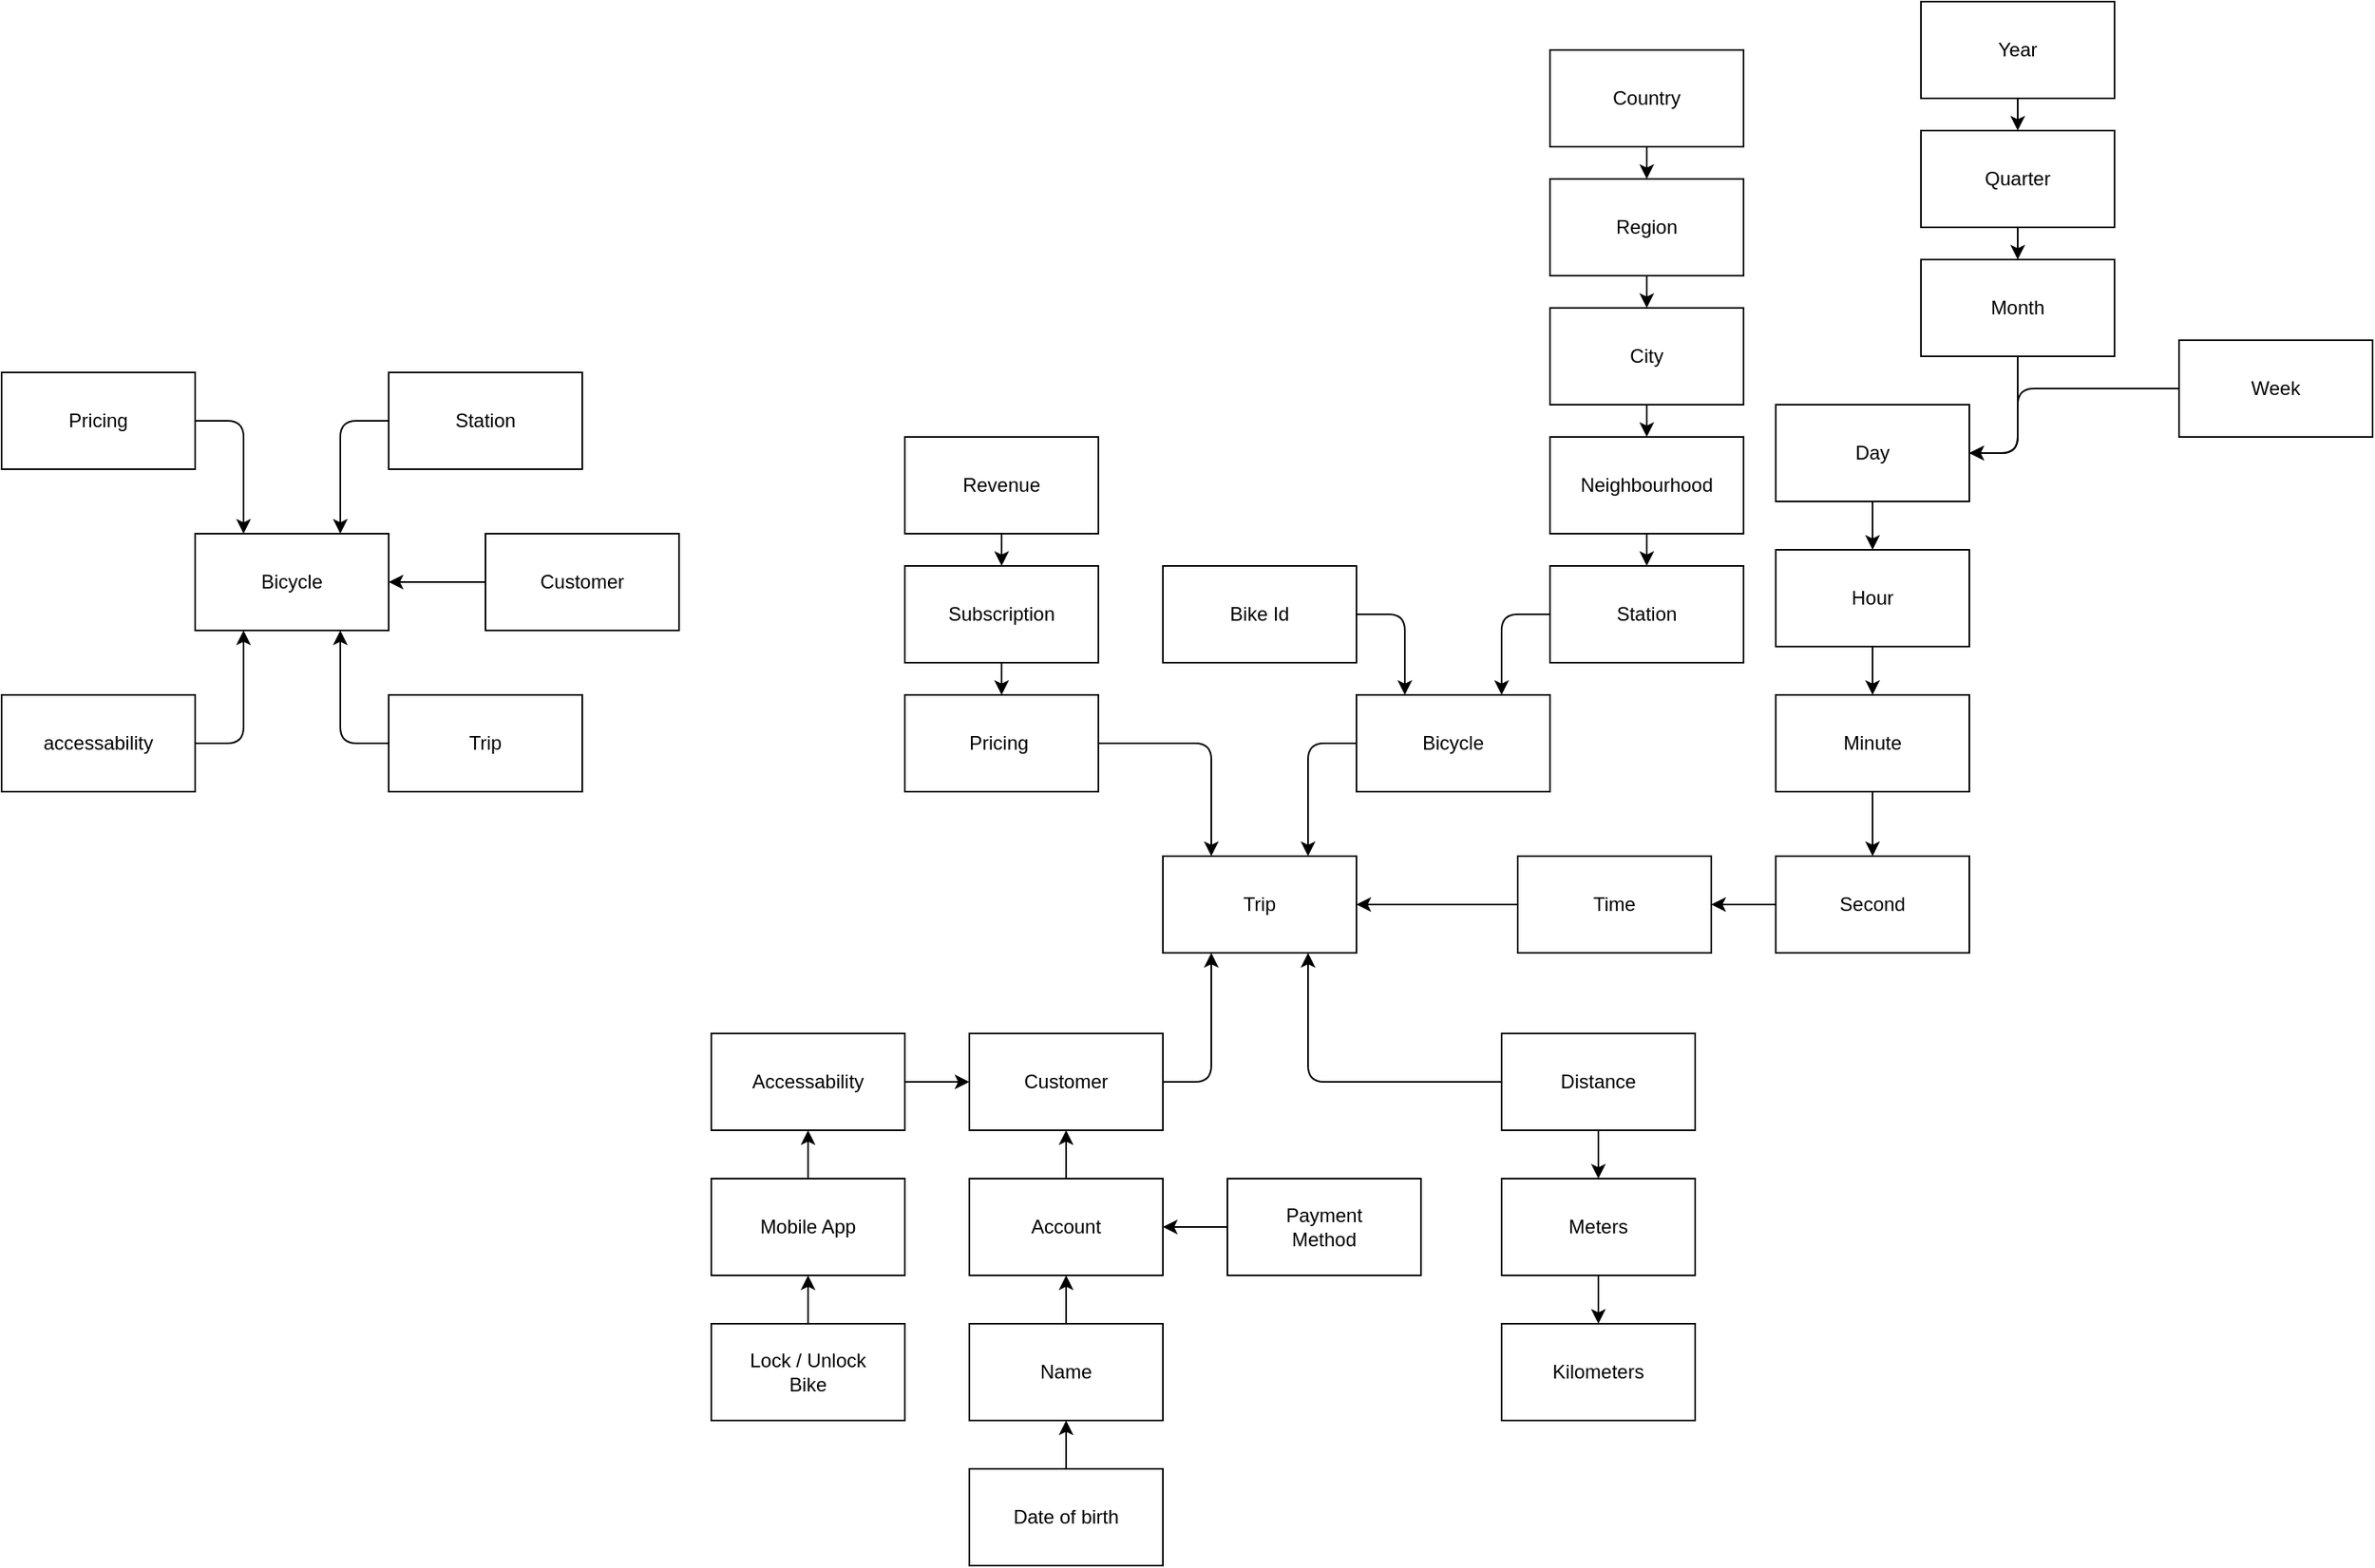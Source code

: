<mxfile>
    <diagram id="BTHBfWQ7SmmNsuP9U1GL" name="Page-1">
        <mxGraphModel dx="990" dy="1209" grid="1" gridSize="10" guides="1" tooltips="1" connect="1" arrows="1" fold="1" page="0" pageScale="1" pageWidth="1169" pageHeight="827" math="0" shadow="0">
            <root>
                <mxCell id="0"/>
                <mxCell id="1" parent="0"/>
                <mxCell id="2" value="Bicycle" style="whiteSpace=wrap;html=1;" parent="1" vertex="1">
                    <mxGeometry x="160" y="160" width="120" height="60" as="geometry"/>
                </mxCell>
                <mxCell id="9" style="edgeStyle=none;html=1;entryX=0.75;entryY=0;entryDx=0;entryDy=0;exitX=0;exitY=0.5;exitDx=0;exitDy=0;" parent="1" source="3" target="2" edge="1">
                    <mxGeometry relative="1" as="geometry">
                        <Array as="points">
                            <mxPoint x="250" y="90"/>
                        </Array>
                    </mxGeometry>
                </mxCell>
                <mxCell id="3" value="Station" style="whiteSpace=wrap;html=1;" parent="1" vertex="1">
                    <mxGeometry x="280" y="60" width="120" height="60" as="geometry"/>
                </mxCell>
                <mxCell id="11" style="edgeStyle=none;html=1;entryX=0.75;entryY=1;entryDx=0;entryDy=0;exitX=0;exitY=0.5;exitDx=0;exitDy=0;" parent="1" source="4" target="2" edge="1">
                    <mxGeometry relative="1" as="geometry">
                        <Array as="points">
                            <mxPoint x="250" y="290"/>
                        </Array>
                    </mxGeometry>
                </mxCell>
                <mxCell id="4" value="Trip" style="whiteSpace=wrap;html=1;" parent="1" vertex="1">
                    <mxGeometry x="280" y="260" width="120" height="60" as="geometry"/>
                </mxCell>
                <mxCell id="10" value="" style="edgeStyle=none;html=1;" parent="1" source="5" target="2" edge="1">
                    <mxGeometry relative="1" as="geometry"/>
                </mxCell>
                <mxCell id="5" value="Customer" style="whiteSpace=wrap;html=1;" parent="1" vertex="1">
                    <mxGeometry x="340" y="160" width="120" height="60" as="geometry"/>
                </mxCell>
                <mxCell id="8" style="edgeStyle=none;html=1;exitX=1;exitY=0.5;exitDx=0;exitDy=0;entryX=0.25;entryY=0;entryDx=0;entryDy=0;" parent="1" source="6" target="2" edge="1">
                    <mxGeometry relative="1" as="geometry">
                        <Array as="points">
                            <mxPoint x="190" y="90"/>
                        </Array>
                    </mxGeometry>
                </mxCell>
                <mxCell id="6" value="Pricing" style="whiteSpace=wrap;html=1;" parent="1" vertex="1">
                    <mxGeometry x="40" y="60" width="120" height="60" as="geometry"/>
                </mxCell>
                <mxCell id="12" style="edgeStyle=none;html=1;entryX=0.25;entryY=1;entryDx=0;entryDy=0;exitX=1;exitY=0.5;exitDx=0;exitDy=0;" parent="1" source="7" target="2" edge="1">
                    <mxGeometry relative="1" as="geometry">
                        <Array as="points">
                            <mxPoint x="190" y="290"/>
                        </Array>
                    </mxGeometry>
                </mxCell>
                <mxCell id="7" value="accessability" style="whiteSpace=wrap;html=1;" parent="1" vertex="1">
                    <mxGeometry x="40" y="260" width="120" height="60" as="geometry"/>
                </mxCell>
                <mxCell id="g90MMpiIlb9qXnNCrs9q-17" style="edgeStyle=none;html=1;exitX=1;exitY=0.5;exitDx=0;exitDy=0;entryX=0.25;entryY=0;entryDx=0;entryDy=0;" parent="1" source="YV5w7Oeji8WTB7yb0z47-10" target="g90MMpiIlb9qXnNCrs9q-12" edge="1">
                    <mxGeometry relative="1" as="geometry">
                        <Array as="points">
                            <mxPoint x="790" y="290"/>
                        </Array>
                    </mxGeometry>
                </mxCell>
                <mxCell id="YV5w7Oeji8WTB7yb0z47-10" value="Pricing&amp;nbsp;" style="rounded=0;whiteSpace=wrap;html=1;" parent="1" vertex="1">
                    <mxGeometry x="600" y="260" width="120" height="60" as="geometry"/>
                </mxCell>
                <mxCell id="g90MMpiIlb9qXnNCrs9q-12" value="Trip" style="whiteSpace=wrap;html=1;" parent="1" vertex="1">
                    <mxGeometry x="760" y="360" width="120" height="60" as="geometry"/>
                </mxCell>
                <mxCell id="7JOfsJZpMUUHBzRo3eIa-14" style="edgeStyle=none;html=1;exitX=0;exitY=0.5;exitDx=0;exitDy=0;entryX=0.75;entryY=0;entryDx=0;entryDy=0;" edge="1" parent="1" source="f2CNUMdZM_c1hj8dMGOt-12" target="7JOfsJZpMUUHBzRo3eIa-12">
                    <mxGeometry relative="1" as="geometry">
                        <Array as="points">
                            <mxPoint x="970" y="210"/>
                        </Array>
                    </mxGeometry>
                </mxCell>
                <mxCell id="f2CNUMdZM_c1hj8dMGOt-12" value="Station" style="whiteSpace=wrap;html=1;" parent="1" vertex="1">
                    <mxGeometry x="1000" y="180" width="120" height="60" as="geometry"/>
                </mxCell>
                <mxCell id="g90MMpiIlb9qXnNCrs9q-22" value="" style="edgeStyle=none;html=1;" parent="1" source="f2CNUMdZM_c1hj8dMGOt-13" target="f2CNUMdZM_c1hj8dMGOt-14" edge="1">
                    <mxGeometry relative="1" as="geometry"/>
                </mxCell>
                <mxCell id="f2CNUMdZM_c1hj8dMGOt-13" value="City" style="whiteSpace=wrap;html=1;" parent="1" vertex="1">
                    <mxGeometry x="1000" y="20" width="120" height="60" as="geometry"/>
                </mxCell>
                <mxCell id="g90MMpiIlb9qXnNCrs9q-21" value="" style="edgeStyle=none;html=1;" parent="1" source="f2CNUMdZM_c1hj8dMGOt-14" target="f2CNUMdZM_c1hj8dMGOt-12" edge="1">
                    <mxGeometry relative="1" as="geometry"/>
                </mxCell>
                <mxCell id="f2CNUMdZM_c1hj8dMGOt-14" value="Neighbourhood" style="whiteSpace=wrap;html=1;" parent="1" vertex="1">
                    <mxGeometry x="1000" y="100" width="120" height="60" as="geometry"/>
                </mxCell>
                <mxCell id="g90MMpiIlb9qXnNCrs9q-18" value="" style="edgeStyle=none;html=1;" parent="1" source="g90MMpiIlb9qXnNCrs9q-13" target="YV5w7Oeji8WTB7yb0z47-10" edge="1">
                    <mxGeometry relative="1" as="geometry"/>
                </mxCell>
                <mxCell id="g90MMpiIlb9qXnNCrs9q-13" value="Subscription" style="whiteSpace=wrap;html=1;" parent="1" vertex="1">
                    <mxGeometry x="600" y="180" width="120" height="60" as="geometry"/>
                </mxCell>
                <mxCell id="YV5w7Oeji8WTB7yb0z47-19" style="edgeStyle=none;html=1;entryX=0.25;entryY=1;entryDx=0;entryDy=0;exitX=1;exitY=0.5;exitDx=0;exitDy=0;" parent="1" source="YV5w7Oeji8WTB7yb0z47-13" target="g90MMpiIlb9qXnNCrs9q-12" edge="1">
                    <mxGeometry relative="1" as="geometry">
                        <mxPoint x="750" y="400" as="targetPoint"/>
                        <Array as="points">
                            <mxPoint x="790" y="500"/>
                        </Array>
                    </mxGeometry>
                </mxCell>
                <mxCell id="YV5w7Oeji8WTB7yb0z47-13" value="Customer" style="rounded=0;whiteSpace=wrap;html=1;" parent="1" vertex="1">
                    <mxGeometry x="640" y="470" width="120" height="60" as="geometry"/>
                </mxCell>
                <mxCell id="g90MMpiIlb9qXnNCrs9q-19" value="" style="edgeStyle=none;html=1;" parent="1" source="g90MMpiIlb9qXnNCrs9q-14" target="g90MMpiIlb9qXnNCrs9q-13" edge="1">
                    <mxGeometry relative="1" as="geometry"/>
                </mxCell>
                <mxCell id="g90MMpiIlb9qXnNCrs9q-14" value="Revenue" style="whiteSpace=wrap;html=1;" parent="1" vertex="1">
                    <mxGeometry x="600" y="100" width="120" height="60" as="geometry"/>
                </mxCell>
                <mxCell id="g90MMpiIlb9qXnNCrs9q-31" style="edgeStyle=none;html=1;exitX=0.5;exitY=1;exitDx=0;exitDy=0;entryX=0.5;entryY=0;entryDx=0;entryDy=0;" parent="1" source="g90MMpiIlb9qXnNCrs9q-15" target="f2CNUMdZM_c1hj8dMGOt-13" edge="1">
                    <mxGeometry relative="1" as="geometry"/>
                </mxCell>
                <mxCell id="g90MMpiIlb9qXnNCrs9q-15" value="Region" style="whiteSpace=wrap;html=1;" parent="1" vertex="1">
                    <mxGeometry x="1000" y="-60" width="120" height="60" as="geometry"/>
                </mxCell>
                <mxCell id="g90MMpiIlb9qXnNCrs9q-24" value="" style="edgeStyle=none;html=1;" parent="1" source="g90MMpiIlb9qXnNCrs9q-16" target="g90MMpiIlb9qXnNCrs9q-15" edge="1">
                    <mxGeometry relative="1" as="geometry"/>
                </mxCell>
                <mxCell id="g90MMpiIlb9qXnNCrs9q-16" value="Country" style="whiteSpace=wrap;html=1;" parent="1" vertex="1">
                    <mxGeometry x="1000" y="-140" width="120" height="60" as="geometry"/>
                </mxCell>
                <mxCell id="g90MMpiIlb9qXnNCrs9q-38" style="edgeStyle=none;html=1;exitX=1;exitY=0.5;exitDx=0;exitDy=0;entryX=0;entryY=0.5;entryDx=0;entryDy=0;" parent="1" source="YV5w7Oeji8WTB7yb0z47-16" target="YV5w7Oeji8WTB7yb0z47-13" edge="1">
                    <mxGeometry relative="1" as="geometry"/>
                </mxCell>
                <mxCell id="YV5w7Oeji8WTB7yb0z47-16" value="Accessability" style="whiteSpace=wrap;html=1;" parent="1" vertex="1">
                    <mxGeometry x="480" y="470" width="120" height="60" as="geometry"/>
                </mxCell>
                <mxCell id="g90MMpiIlb9qXnNCrs9q-37" style="edgeStyle=none;html=1;exitX=0.5;exitY=0;exitDx=0;exitDy=0;entryX=0.5;entryY=1;entryDx=0;entryDy=0;" parent="1" source="YV5w7Oeji8WTB7yb0z47-17" target="YV5w7Oeji8WTB7yb0z47-16" edge="1">
                    <mxGeometry relative="1" as="geometry"/>
                </mxCell>
                <mxCell id="YV5w7Oeji8WTB7yb0z47-17" value="Mobile App" style="rounded=0;whiteSpace=wrap;html=1;" parent="1" vertex="1">
                    <mxGeometry x="480" y="560" width="120" height="60" as="geometry"/>
                </mxCell>
                <mxCell id="g90MMpiIlb9qXnNCrs9q-42" style="edgeStyle=none;html=1;exitX=0.5;exitY=0;exitDx=0;exitDy=0;entryX=0.5;entryY=1;entryDx=0;entryDy=0;" parent="1" source="YV5w7Oeji8WTB7yb0z47-18" target="YV5w7Oeji8WTB7yb0z47-13" edge="1">
                    <mxGeometry relative="1" as="geometry"/>
                </mxCell>
                <mxCell id="YV5w7Oeji8WTB7yb0z47-18" value="Account" style="rounded=0;whiteSpace=wrap;html=1;" parent="1" vertex="1">
                    <mxGeometry x="640" y="560" width="120" height="60" as="geometry"/>
                </mxCell>
                <mxCell id="g90MMpiIlb9qXnNCrs9q-33" value="" style="edgeStyle=none;html=1;entryX=0.75;entryY=1;entryDx=0;entryDy=0;exitX=0;exitY=0.5;exitDx=0;exitDy=0;" parent="1" source="g90MMpiIlb9qXnNCrs9q-25" target="g90MMpiIlb9qXnNCrs9q-12" edge="1">
                    <mxGeometry relative="1" as="geometry">
                        <mxPoint x="1030" y="440" as="targetPoint"/>
                        <Array as="points">
                            <mxPoint x="850" y="500"/>
                        </Array>
                    </mxGeometry>
                </mxCell>
                <mxCell id="7JOfsJZpMUUHBzRo3eIa-18" value="" style="edgeStyle=none;html=1;" edge="1" parent="1" source="g90MMpiIlb9qXnNCrs9q-25" target="7JOfsJZpMUUHBzRo3eIa-17">
                    <mxGeometry relative="1" as="geometry"/>
                </mxCell>
                <mxCell id="g90MMpiIlb9qXnNCrs9q-25" value="Distance" style="whiteSpace=wrap;html=1;" parent="1" vertex="1">
                    <mxGeometry x="970" y="470" width="120" height="60" as="geometry"/>
                </mxCell>
                <mxCell id="g90MMpiIlb9qXnNCrs9q-44" value="" style="edgeStyle=none;html=1;" parent="1" source="g90MMpiIlb9qXnNCrs9q-39" target="YV5w7Oeji8WTB7yb0z47-18" edge="1">
                    <mxGeometry relative="1" as="geometry"/>
                </mxCell>
                <mxCell id="g90MMpiIlb9qXnNCrs9q-39" value="Name" style="whiteSpace=wrap;html=1;" parent="1" vertex="1">
                    <mxGeometry x="640" y="650" width="120" height="60" as="geometry"/>
                </mxCell>
                <mxCell id="g90MMpiIlb9qXnNCrs9q-45" value="" style="edgeStyle=none;html=1;" parent="1" source="g90MMpiIlb9qXnNCrs9q-40" target="g90MMpiIlb9qXnNCrs9q-39" edge="1">
                    <mxGeometry relative="1" as="geometry"/>
                </mxCell>
                <mxCell id="g90MMpiIlb9qXnNCrs9q-40" value="Date of birth" style="whiteSpace=wrap;html=1;" parent="1" vertex="1">
                    <mxGeometry x="640" y="740" width="120" height="60" as="geometry"/>
                </mxCell>
                <mxCell id="g90MMpiIlb9qXnNCrs9q-43" style="edgeStyle=none;html=1;exitX=0;exitY=0.5;exitDx=0;exitDy=0;entryX=1;entryY=0.5;entryDx=0;entryDy=0;" parent="1" source="g90MMpiIlb9qXnNCrs9q-41" target="YV5w7Oeji8WTB7yb0z47-18" edge="1">
                    <mxGeometry relative="1" as="geometry"/>
                </mxCell>
                <mxCell id="g90MMpiIlb9qXnNCrs9q-41" value="Payment&lt;br&gt;Method" style="whiteSpace=wrap;html=1;" parent="1" vertex="1">
                    <mxGeometry x="800" y="560" width="120" height="60" as="geometry"/>
                </mxCell>
                <mxCell id="g90MMpiIlb9qXnNCrs9q-70" value="" style="edgeStyle=none;html=1;" parent="1" source="g90MMpiIlb9qXnNCrs9q-47" target="g90MMpiIlb9qXnNCrs9q-60" edge="1">
                    <mxGeometry relative="1" as="geometry"/>
                </mxCell>
                <mxCell id="g90MMpiIlb9qXnNCrs9q-47" value="Day" style="whiteSpace=wrap;html=1;" parent="1" vertex="1">
                    <mxGeometry x="1140" y="80" width="120" height="60" as="geometry"/>
                </mxCell>
                <mxCell id="g90MMpiIlb9qXnNCrs9q-48" style="edgeStyle=none;html=1;exitX=0;exitY=0.5;exitDx=0;exitDy=0;entryX=1;entryY=0.5;entryDx=0;entryDy=0;" parent="1" source="g90MMpiIlb9qXnNCrs9q-49" target="g90MMpiIlb9qXnNCrs9q-47" edge="1">
                    <mxGeometry relative="1" as="geometry">
                        <Array as="points">
                            <mxPoint x="1290" y="70"/>
                            <mxPoint x="1290" y="110"/>
                        </Array>
                    </mxGeometry>
                </mxCell>
                <mxCell id="g90MMpiIlb9qXnNCrs9q-49" value="Week" style="whiteSpace=wrap;html=1;" parent="1" vertex="1">
                    <mxGeometry x="1390" y="40" width="120" height="60" as="geometry"/>
                </mxCell>
                <mxCell id="g90MMpiIlb9qXnNCrs9q-50" style="edgeStyle=none;html=1;exitX=0.5;exitY=1;exitDx=0;exitDy=0;entryX=1;entryY=0.5;entryDx=0;entryDy=0;" parent="1" source="g90MMpiIlb9qXnNCrs9q-51" target="g90MMpiIlb9qXnNCrs9q-47" edge="1">
                    <mxGeometry relative="1" as="geometry">
                        <mxPoint x="1290" y="70" as="targetPoint"/>
                        <Array as="points">
                            <mxPoint x="1290" y="110"/>
                        </Array>
                    </mxGeometry>
                </mxCell>
                <mxCell id="g90MMpiIlb9qXnNCrs9q-51" value="Month" style="whiteSpace=wrap;html=1;" parent="1" vertex="1">
                    <mxGeometry x="1230" y="-10" width="120" height="60" as="geometry"/>
                </mxCell>
                <mxCell id="g90MMpiIlb9qXnNCrs9q-52" value="" style="edgeStyle=none;html=1;" parent="1" source="g90MMpiIlb9qXnNCrs9q-53" target="g90MMpiIlb9qXnNCrs9q-51" edge="1">
                    <mxGeometry relative="1" as="geometry"/>
                </mxCell>
                <mxCell id="g90MMpiIlb9qXnNCrs9q-53" value="Quarter" style="whiteSpace=wrap;html=1;" parent="1" vertex="1">
                    <mxGeometry x="1230" y="-90" width="120" height="60" as="geometry"/>
                </mxCell>
                <mxCell id="g90MMpiIlb9qXnNCrs9q-54" style="edgeStyle=none;html=1;exitX=0.5;exitY=1;exitDx=0;exitDy=0;entryX=0.5;entryY=0;entryDx=0;entryDy=0;" parent="1" source="g90MMpiIlb9qXnNCrs9q-55" target="g90MMpiIlb9qXnNCrs9q-53" edge="1">
                    <mxGeometry relative="1" as="geometry"/>
                </mxCell>
                <mxCell id="g90MMpiIlb9qXnNCrs9q-55" value="Year" style="whiteSpace=wrap;html=1;" parent="1" vertex="1">
                    <mxGeometry x="1230" y="-170" width="120" height="60" as="geometry"/>
                </mxCell>
                <mxCell id="g90MMpiIlb9qXnNCrs9q-57" style="edgeStyle=none;html=1;exitX=0;exitY=0.5;exitDx=0;exitDy=0;entryX=1;entryY=0.5;entryDx=0;entryDy=0;" parent="1" source="g90MMpiIlb9qXnNCrs9q-56" target="g90MMpiIlb9qXnNCrs9q-12" edge="1">
                    <mxGeometry relative="1" as="geometry"/>
                </mxCell>
                <mxCell id="g90MMpiIlb9qXnNCrs9q-56" value="Time" style="whiteSpace=wrap;html=1;" parent="1" vertex="1">
                    <mxGeometry x="980" y="360" width="120" height="60" as="geometry"/>
                </mxCell>
                <mxCell id="g90MMpiIlb9qXnNCrs9q-69" style="edgeStyle=none;html=1;" parent="1" source="g90MMpiIlb9qXnNCrs9q-60" target="g90MMpiIlb9qXnNCrs9q-62" edge="1">
                    <mxGeometry relative="1" as="geometry">
                        <mxPoint x="1200" y="250" as="targetPoint"/>
                    </mxGeometry>
                </mxCell>
                <mxCell id="g90MMpiIlb9qXnNCrs9q-60" value="Hour" style="whiteSpace=wrap;html=1;" parent="1" vertex="1">
                    <mxGeometry x="1140" y="170" width="120" height="60" as="geometry"/>
                </mxCell>
                <mxCell id="g90MMpiIlb9qXnNCrs9q-68" value="" style="edgeStyle=none;html=1;" parent="1" source="g90MMpiIlb9qXnNCrs9q-62" target="g90MMpiIlb9qXnNCrs9q-64" edge="1">
                    <mxGeometry relative="1" as="geometry"/>
                </mxCell>
                <mxCell id="g90MMpiIlb9qXnNCrs9q-62" value="Minute" style="whiteSpace=wrap;html=1;" parent="1" vertex="1">
                    <mxGeometry x="1140" y="260" width="120" height="60" as="geometry"/>
                </mxCell>
                <mxCell id="g90MMpiIlb9qXnNCrs9q-67" value="" style="edgeStyle=none;html=1;" parent="1" source="g90MMpiIlb9qXnNCrs9q-64" target="g90MMpiIlb9qXnNCrs9q-56" edge="1">
                    <mxGeometry relative="1" as="geometry"/>
                </mxCell>
                <mxCell id="g90MMpiIlb9qXnNCrs9q-64" value="Second" style="whiteSpace=wrap;html=1;" parent="1" vertex="1">
                    <mxGeometry x="1140" y="360" width="120" height="60" as="geometry"/>
                </mxCell>
                <mxCell id="g90MMpiIlb9qXnNCrs9q-72" value="" style="edgeStyle=none;html=1;" parent="1" source="g90MMpiIlb9qXnNCrs9q-71" target="YV5w7Oeji8WTB7yb0z47-17" edge="1">
                    <mxGeometry relative="1" as="geometry"/>
                </mxCell>
                <mxCell id="g90MMpiIlb9qXnNCrs9q-71" value="Lock / Unlock&lt;br&gt;Bike" style="whiteSpace=wrap;html=1;" parent="1" vertex="1">
                    <mxGeometry x="480" y="650" width="120" height="60" as="geometry"/>
                </mxCell>
                <mxCell id="7JOfsJZpMUUHBzRo3eIa-13" style="edgeStyle=none;html=1;exitX=0;exitY=0.5;exitDx=0;exitDy=0;entryX=0.75;entryY=0;entryDx=0;entryDy=0;" edge="1" parent="1" source="7JOfsJZpMUUHBzRo3eIa-12" target="g90MMpiIlb9qXnNCrs9q-12">
                    <mxGeometry relative="1" as="geometry">
                        <Array as="points">
                            <mxPoint x="850" y="290"/>
                        </Array>
                    </mxGeometry>
                </mxCell>
                <mxCell id="7JOfsJZpMUUHBzRo3eIa-12" value="Bicycle" style="whiteSpace=wrap;html=1;" vertex="1" parent="1">
                    <mxGeometry x="880" y="260" width="120" height="60" as="geometry"/>
                </mxCell>
                <mxCell id="7JOfsJZpMUUHBzRo3eIa-16" style="edgeStyle=none;html=1;exitX=1;exitY=0.5;exitDx=0;exitDy=0;entryX=0.25;entryY=0;entryDx=0;entryDy=0;" edge="1" parent="1" source="7JOfsJZpMUUHBzRo3eIa-15" target="7JOfsJZpMUUHBzRo3eIa-12">
                    <mxGeometry relative="1" as="geometry">
                        <Array as="points">
                            <mxPoint x="910" y="210"/>
                        </Array>
                    </mxGeometry>
                </mxCell>
                <mxCell id="7JOfsJZpMUUHBzRo3eIa-15" value="Bike Id" style="whiteSpace=wrap;html=1;" vertex="1" parent="1">
                    <mxGeometry x="760" y="180" width="120" height="60" as="geometry"/>
                </mxCell>
                <mxCell id="7JOfsJZpMUUHBzRo3eIa-20" value="" style="edgeStyle=none;html=1;" edge="1" parent="1" source="7JOfsJZpMUUHBzRo3eIa-17" target="7JOfsJZpMUUHBzRo3eIa-19">
                    <mxGeometry relative="1" as="geometry"/>
                </mxCell>
                <mxCell id="7JOfsJZpMUUHBzRo3eIa-17" value="Meters" style="whiteSpace=wrap;html=1;" vertex="1" parent="1">
                    <mxGeometry x="970" y="560" width="120" height="60" as="geometry"/>
                </mxCell>
                <mxCell id="7JOfsJZpMUUHBzRo3eIa-19" value="Kilometers" style="whiteSpace=wrap;html=1;" vertex="1" parent="1">
                    <mxGeometry x="970" y="650" width="120" height="60" as="geometry"/>
                </mxCell>
            </root>
        </mxGraphModel>
    </diagram>
</mxfile>